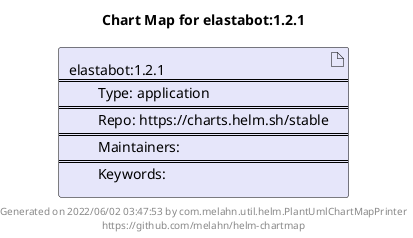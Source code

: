 @startuml
skinparam linetype ortho
skinparam backgroundColor white
skinparam usecaseBorderColor black
skinparam usecaseArrowColor LightSlateGray
skinparam artifactBorderColor black
skinparam artifactArrowColor LightSlateGray

title Chart Map for elastabot:1.2.1

'There is one referenced Helm Chart
artifact "elastabot:1.2.1\n====\n\tType: application\n====\n\tRepo: https://charts.helm.sh/stable\n====\n\tMaintainers: \n====\n\tKeywords: " as elastabot_1_2_1 #Lavender

'There are 0 referenced Docker Images

'Chart Dependencies

center footer Generated on 2022/06/02 03:47:53 by com.melahn.util.helm.PlantUmlChartMapPrinter\nhttps://github.com/melahn/helm-chartmap
@enduml
